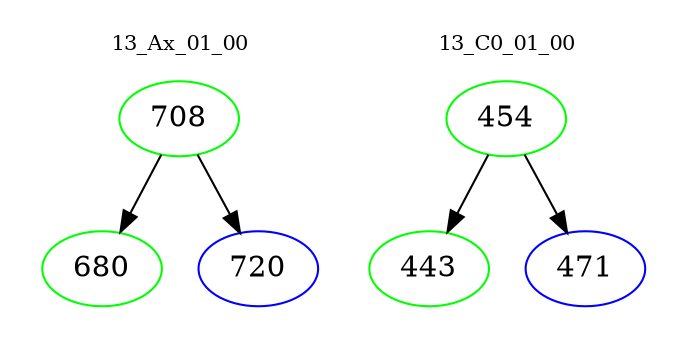 digraph{
subgraph cluster_0 {
color = white
label = "13_Ax_01_00";
fontsize=10;
T0_708 [label="708", color="green"]
T0_708 -> T0_680 [color="black"]
T0_680 [label="680", color="green"]
T0_708 -> T0_720 [color="black"]
T0_720 [label="720", color="blue"]
}
subgraph cluster_1 {
color = white
label = "13_C0_01_00";
fontsize=10;
T1_454 [label="454", color="green"]
T1_454 -> T1_443 [color="black"]
T1_443 [label="443", color="green"]
T1_454 -> T1_471 [color="black"]
T1_471 [label="471", color="blue"]
}
}
